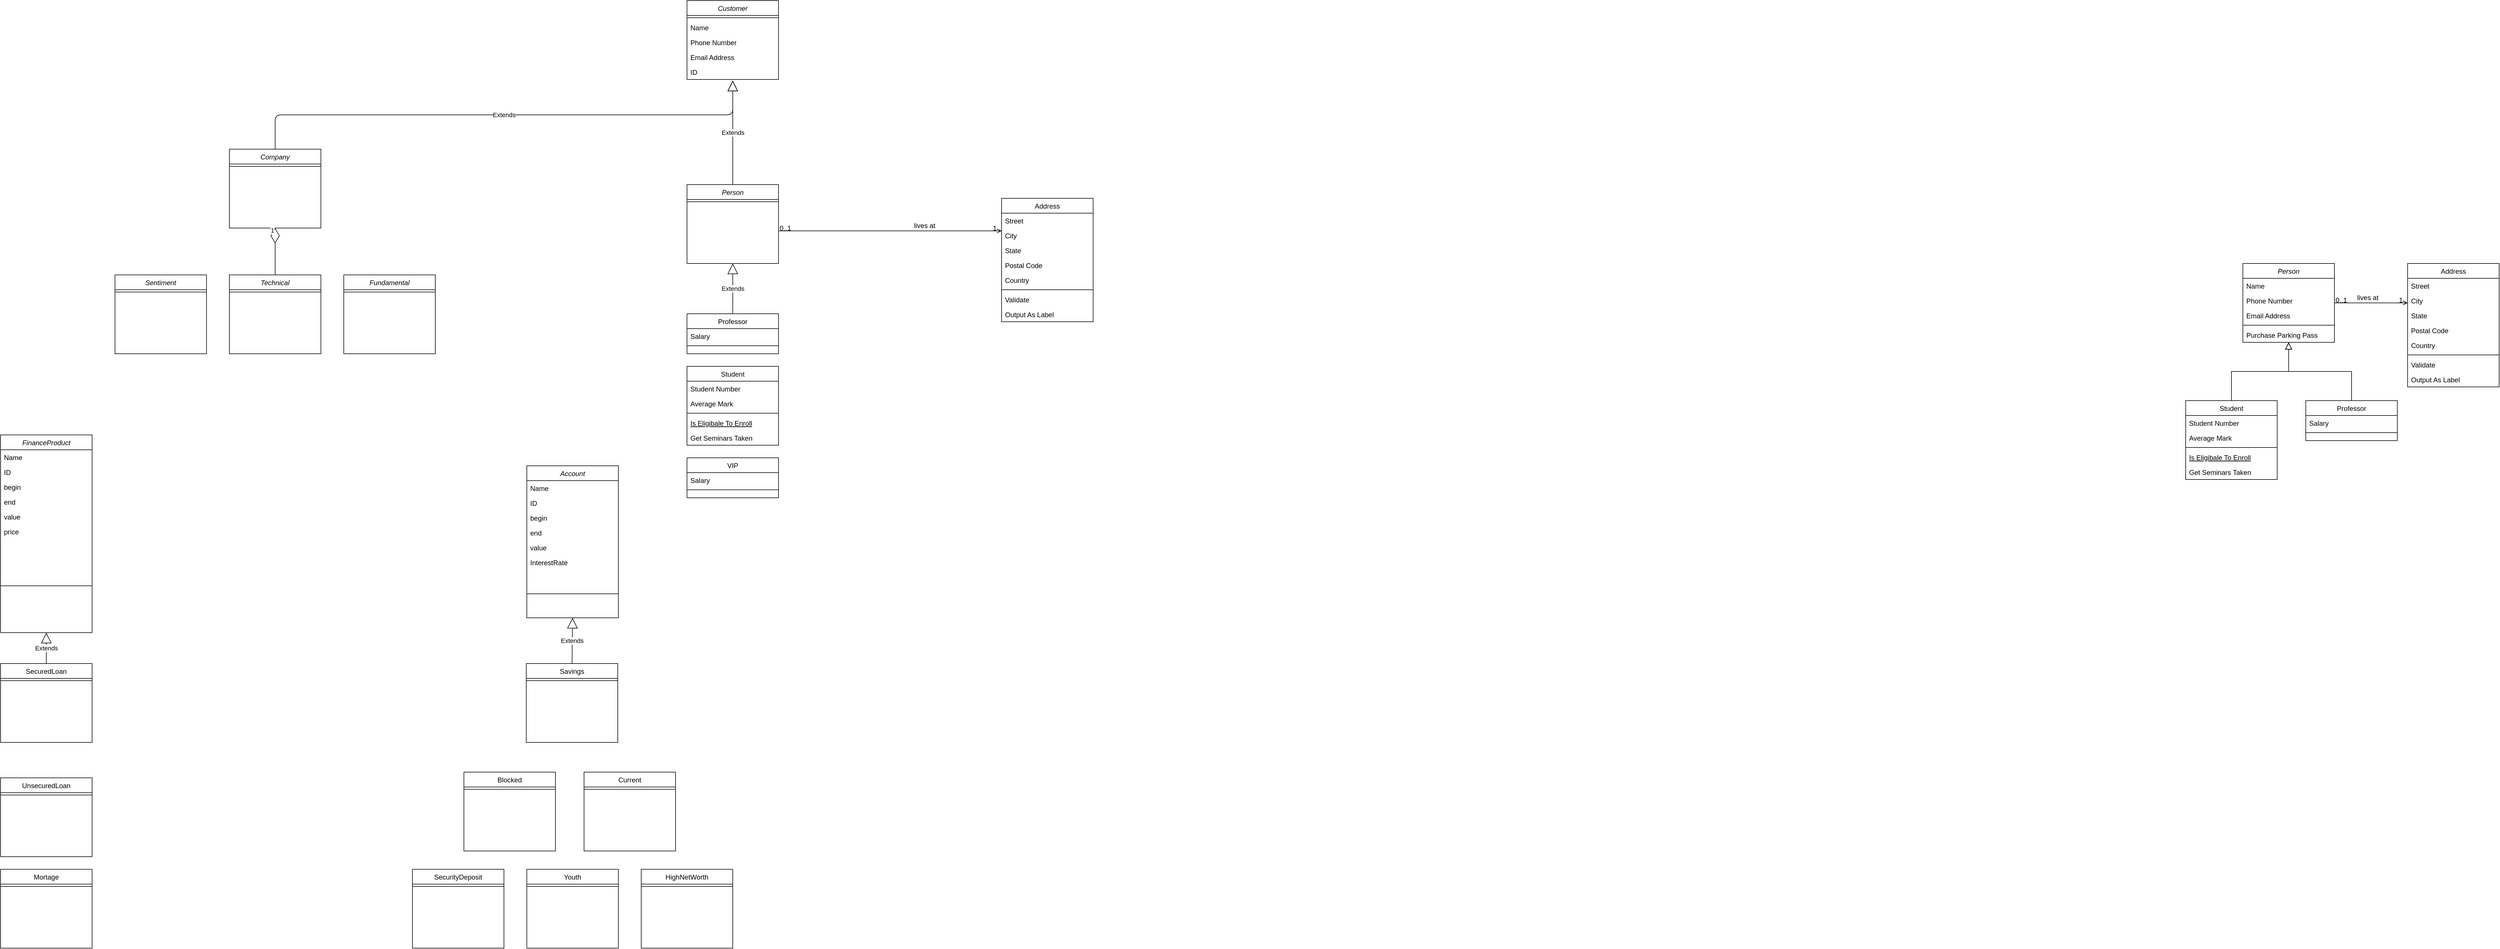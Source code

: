 <mxfile version="13.7.3" type="device"><diagram id="C5RBs43oDa-KdzZeNtuy" name="Page-1"><mxGraphModel dx="4851" dy="2539" grid="1" gridSize="10" guides="1" tooltips="1" connect="1" arrows="1" fold="1" page="1" pageScale="1" pageWidth="827" pageHeight="1169" math="0" shadow="0"><root><mxCell id="WIyWlLk6GJQsqaUBKTNV-0"/><mxCell id="WIyWlLk6GJQsqaUBKTNV-1" parent="WIyWlLk6GJQsqaUBKTNV-0"/><mxCell id="zkfFHV4jXpPFQw0GAbJ--26" value="" style="endArrow=open;shadow=0;strokeWidth=1;rounded=0;endFill=1;edgeStyle=elbowEdgeStyle;elbow=vertical;" parent="WIyWlLk6GJQsqaUBKTNV-1" source="zkfFHV4jXpPFQw0GAbJ--0" target="zkfFHV4jXpPFQw0GAbJ--17" edge="1"><mxGeometry x="0.5" y="41" relative="1" as="geometry"><mxPoint x="-850" y="-534" as="sourcePoint"/><mxPoint x="-690" y="-534" as="targetPoint"/><mxPoint x="-40" y="32" as="offset"/></mxGeometry></mxCell><mxCell id="zkfFHV4jXpPFQw0GAbJ--27" value="0..1" style="resizable=0;align=left;verticalAlign=bottom;labelBackgroundColor=none;fontSize=12;" parent="zkfFHV4jXpPFQw0GAbJ--26" connectable="0" vertex="1"><mxGeometry x="-1" relative="1" as="geometry"><mxPoint y="4" as="offset"/></mxGeometry></mxCell><mxCell id="zkfFHV4jXpPFQw0GAbJ--28" value="1" style="resizable=0;align=right;verticalAlign=bottom;labelBackgroundColor=none;fontSize=12;" parent="zkfFHV4jXpPFQw0GAbJ--26" connectable="0" vertex="1"><mxGeometry x="1" relative="1" as="geometry"><mxPoint x="-7" y="4" as="offset"/></mxGeometry></mxCell><mxCell id="zkfFHV4jXpPFQw0GAbJ--29" value="lives at" style="text;html=1;resizable=0;points=[];;align=center;verticalAlign=middle;labelBackgroundColor=none;rounded=0;shadow=0;strokeWidth=1;fontSize=12;" parent="zkfFHV4jXpPFQw0GAbJ--26" vertex="1" connectable="0"><mxGeometry x="0.5" y="49" relative="1" as="geometry"><mxPoint x="-38" y="40" as="offset"/></mxGeometry></mxCell><mxCell id="Eu2z0whPhwUOj7yndGbx-12" value="" style="endArrow=block;endSize=10;endFill=0;shadow=0;strokeWidth=1;rounded=0;edgeStyle=elbowEdgeStyle;elbow=vertical;" parent="WIyWlLk6GJQsqaUBKTNV-1" source="Eu2z0whPhwUOj7yndGbx-6" target="Eu2z0whPhwUOj7yndGbx-0" edge="1"><mxGeometry width="160" relative="1" as="geometry"><mxPoint x="1660" y="-417" as="sourcePoint"/><mxPoint x="1660" y="-417" as="targetPoint"/></mxGeometry></mxCell><mxCell id="Eu2z0whPhwUOj7yndGbx-16" value="" style="endArrow=block;endSize=10;endFill=0;shadow=0;strokeWidth=1;rounded=0;edgeStyle=elbowEdgeStyle;elbow=vertical;" parent="WIyWlLk6GJQsqaUBKTNV-1" source="Eu2z0whPhwUOj7yndGbx-13" target="Eu2z0whPhwUOj7yndGbx-0" edge="1"><mxGeometry width="160" relative="1" as="geometry"><mxPoint x="1670" y="-247" as="sourcePoint"/><mxPoint x="1770" y="-349" as="targetPoint"/></mxGeometry></mxCell><mxCell id="Eu2z0whPhwUOj7yndGbx-26" value="" style="endArrow=open;shadow=0;strokeWidth=1;rounded=0;endFill=1;edgeStyle=elbowEdgeStyle;elbow=vertical;" parent="WIyWlLk6GJQsqaUBKTNV-1" source="Eu2z0whPhwUOj7yndGbx-0" target="Eu2z0whPhwUOj7yndGbx-17" edge="1"><mxGeometry x="0.5" y="41" relative="1" as="geometry"><mxPoint x="1840" y="-428" as="sourcePoint"/><mxPoint x="2000" y="-428" as="targetPoint"/><mxPoint x="-40" y="32" as="offset"/></mxGeometry></mxCell><mxCell id="Eu2z0whPhwUOj7yndGbx-27" value="0..1" style="resizable=0;align=left;verticalAlign=bottom;labelBackgroundColor=none;fontSize=12;" parent="Eu2z0whPhwUOj7yndGbx-26" connectable="0" vertex="1"><mxGeometry x="-1" relative="1" as="geometry"><mxPoint y="4" as="offset"/></mxGeometry></mxCell><mxCell id="Eu2z0whPhwUOj7yndGbx-28" value="1" style="resizable=0;align=right;verticalAlign=bottom;labelBackgroundColor=none;fontSize=12;" parent="Eu2z0whPhwUOj7yndGbx-26" connectable="0" vertex="1"><mxGeometry x="1" relative="1" as="geometry"><mxPoint x="-7" y="4" as="offset"/></mxGeometry></mxCell><mxCell id="Eu2z0whPhwUOj7yndGbx-29" value="lives at" style="text;html=1;resizable=0;points=[];;align=center;verticalAlign=middle;labelBackgroundColor=none;rounded=0;shadow=0;strokeWidth=1;fontSize=12;" parent="Eu2z0whPhwUOj7yndGbx-26" vertex="1" connectable="0"><mxGeometry x="0.5" y="49" relative="1" as="geometry"><mxPoint x="-38" y="40" as="offset"/></mxGeometry></mxCell><mxCell id="Eu2z0whPhwUOj7yndGbx-0" value="Person" style="swimlane;fontStyle=2;align=center;verticalAlign=top;childLayout=stackLayout;horizontal=1;startSize=26;horizontalStack=0;resizeParent=1;resizeLast=0;collapsible=1;marginBottom=0;rounded=0;shadow=0;strokeWidth=1;" parent="WIyWlLk6GJQsqaUBKTNV-1" vertex="1"><mxGeometry x="1680" y="-500" width="160" height="138" as="geometry"><mxRectangle x="230" y="140" width="160" height="26" as="alternateBounds"/></mxGeometry></mxCell><mxCell id="Eu2z0whPhwUOj7yndGbx-1" value="Name" style="text;align=left;verticalAlign=top;spacingLeft=4;spacingRight=4;overflow=hidden;rotatable=0;points=[[0,0.5],[1,0.5]];portConstraint=eastwest;" parent="Eu2z0whPhwUOj7yndGbx-0" vertex="1"><mxGeometry y="26" width="160" height="26" as="geometry"/></mxCell><mxCell id="Eu2z0whPhwUOj7yndGbx-2" value="Phone Number" style="text;align=left;verticalAlign=top;spacingLeft=4;spacingRight=4;overflow=hidden;rotatable=0;points=[[0,0.5],[1,0.5]];portConstraint=eastwest;rounded=0;shadow=0;html=0;" parent="Eu2z0whPhwUOj7yndGbx-0" vertex="1"><mxGeometry y="52" width="160" height="26" as="geometry"/></mxCell><mxCell id="Eu2z0whPhwUOj7yndGbx-3" value="Email Address" style="text;align=left;verticalAlign=top;spacingLeft=4;spacingRight=4;overflow=hidden;rotatable=0;points=[[0,0.5],[1,0.5]];portConstraint=eastwest;rounded=0;shadow=0;html=0;" parent="Eu2z0whPhwUOj7yndGbx-0" vertex="1"><mxGeometry y="78" width="160" height="26" as="geometry"/></mxCell><mxCell id="Eu2z0whPhwUOj7yndGbx-4" value="" style="line;html=1;strokeWidth=1;align=left;verticalAlign=middle;spacingTop=-1;spacingLeft=3;spacingRight=3;rotatable=0;labelPosition=right;points=[];portConstraint=eastwest;" parent="Eu2z0whPhwUOj7yndGbx-0" vertex="1"><mxGeometry y="104" width="160" height="8" as="geometry"/></mxCell><mxCell id="Eu2z0whPhwUOj7yndGbx-5" value="Purchase Parking Pass" style="text;align=left;verticalAlign=top;spacingLeft=4;spacingRight=4;overflow=hidden;rotatable=0;points=[[0,0.5],[1,0.5]];portConstraint=eastwest;" parent="Eu2z0whPhwUOj7yndGbx-0" vertex="1"><mxGeometry y="112" width="160" height="26" as="geometry"/></mxCell><mxCell id="Eu2z0whPhwUOj7yndGbx-6" value="Student" style="swimlane;fontStyle=0;align=center;verticalAlign=top;childLayout=stackLayout;horizontal=1;startSize=26;horizontalStack=0;resizeParent=1;resizeLast=0;collapsible=1;marginBottom=0;rounded=0;shadow=0;strokeWidth=1;" parent="WIyWlLk6GJQsqaUBKTNV-1" vertex="1"><mxGeometry x="1580" y="-260" width="160" height="138" as="geometry"><mxRectangle x="130" y="380" width="160" height="26" as="alternateBounds"/></mxGeometry></mxCell><mxCell id="Eu2z0whPhwUOj7yndGbx-7" value="Student Number" style="text;align=left;verticalAlign=top;spacingLeft=4;spacingRight=4;overflow=hidden;rotatable=0;points=[[0,0.5],[1,0.5]];portConstraint=eastwest;" parent="Eu2z0whPhwUOj7yndGbx-6" vertex="1"><mxGeometry y="26" width="160" height="26" as="geometry"/></mxCell><mxCell id="Eu2z0whPhwUOj7yndGbx-8" value="Average Mark" style="text;align=left;verticalAlign=top;spacingLeft=4;spacingRight=4;overflow=hidden;rotatable=0;points=[[0,0.5],[1,0.5]];portConstraint=eastwest;rounded=0;shadow=0;html=0;" parent="Eu2z0whPhwUOj7yndGbx-6" vertex="1"><mxGeometry y="52" width="160" height="26" as="geometry"/></mxCell><mxCell id="Eu2z0whPhwUOj7yndGbx-9" value="" style="line;html=1;strokeWidth=1;align=left;verticalAlign=middle;spacingTop=-1;spacingLeft=3;spacingRight=3;rotatable=0;labelPosition=right;points=[];portConstraint=eastwest;" parent="Eu2z0whPhwUOj7yndGbx-6" vertex="1"><mxGeometry y="78" width="160" height="8" as="geometry"/></mxCell><mxCell id="Eu2z0whPhwUOj7yndGbx-10" value="Is Eligibale To Enroll" style="text;align=left;verticalAlign=top;spacingLeft=4;spacingRight=4;overflow=hidden;rotatable=0;points=[[0,0.5],[1,0.5]];portConstraint=eastwest;fontStyle=4" parent="Eu2z0whPhwUOj7yndGbx-6" vertex="1"><mxGeometry y="86" width="160" height="26" as="geometry"/></mxCell><mxCell id="Eu2z0whPhwUOj7yndGbx-11" value="Get Seminars Taken" style="text;align=left;verticalAlign=top;spacingLeft=4;spacingRight=4;overflow=hidden;rotatable=0;points=[[0,0.5],[1,0.5]];portConstraint=eastwest;" parent="Eu2z0whPhwUOj7yndGbx-6" vertex="1"><mxGeometry y="112" width="160" height="26" as="geometry"/></mxCell><mxCell id="Eu2z0whPhwUOj7yndGbx-13" value="Professor" style="swimlane;fontStyle=0;align=center;verticalAlign=top;childLayout=stackLayout;horizontal=1;startSize=26;horizontalStack=0;resizeParent=1;resizeLast=0;collapsible=1;marginBottom=0;rounded=0;shadow=0;strokeWidth=1;" parent="WIyWlLk6GJQsqaUBKTNV-1" vertex="1"><mxGeometry x="1790" y="-260" width="160" height="70" as="geometry"><mxRectangle x="340" y="380" width="170" height="26" as="alternateBounds"/></mxGeometry></mxCell><mxCell id="Eu2z0whPhwUOj7yndGbx-14" value="Salary" style="text;align=left;verticalAlign=top;spacingLeft=4;spacingRight=4;overflow=hidden;rotatable=0;points=[[0,0.5],[1,0.5]];portConstraint=eastwest;" parent="Eu2z0whPhwUOj7yndGbx-13" vertex="1"><mxGeometry y="26" width="160" height="26" as="geometry"/></mxCell><mxCell id="Eu2z0whPhwUOj7yndGbx-15" value="" style="line;html=1;strokeWidth=1;align=left;verticalAlign=middle;spacingTop=-1;spacingLeft=3;spacingRight=3;rotatable=0;labelPosition=right;points=[];portConstraint=eastwest;" parent="Eu2z0whPhwUOj7yndGbx-13" vertex="1"><mxGeometry y="52" width="160" height="8" as="geometry"/></mxCell><mxCell id="Eu2z0whPhwUOj7yndGbx-17" value="Address" style="swimlane;fontStyle=0;align=center;verticalAlign=top;childLayout=stackLayout;horizontal=1;startSize=26;horizontalStack=0;resizeParent=1;resizeLast=0;collapsible=1;marginBottom=0;rounded=0;shadow=0;strokeWidth=1;" parent="WIyWlLk6GJQsqaUBKTNV-1" vertex="1"><mxGeometry x="1968" y="-500" width="160" height="216" as="geometry"><mxRectangle x="550" y="140" width="160" height="26" as="alternateBounds"/></mxGeometry></mxCell><mxCell id="Eu2z0whPhwUOj7yndGbx-18" value="Street" style="text;align=left;verticalAlign=top;spacingLeft=4;spacingRight=4;overflow=hidden;rotatable=0;points=[[0,0.5],[1,0.5]];portConstraint=eastwest;" parent="Eu2z0whPhwUOj7yndGbx-17" vertex="1"><mxGeometry y="26" width="160" height="26" as="geometry"/></mxCell><mxCell id="Eu2z0whPhwUOj7yndGbx-19" value="City" style="text;align=left;verticalAlign=top;spacingLeft=4;spacingRight=4;overflow=hidden;rotatable=0;points=[[0,0.5],[1,0.5]];portConstraint=eastwest;rounded=0;shadow=0;html=0;" parent="Eu2z0whPhwUOj7yndGbx-17" vertex="1"><mxGeometry y="52" width="160" height="26" as="geometry"/></mxCell><mxCell id="Eu2z0whPhwUOj7yndGbx-20" value="State" style="text;align=left;verticalAlign=top;spacingLeft=4;spacingRight=4;overflow=hidden;rotatable=0;points=[[0,0.5],[1,0.5]];portConstraint=eastwest;rounded=0;shadow=0;html=0;" parent="Eu2z0whPhwUOj7yndGbx-17" vertex="1"><mxGeometry y="78" width="160" height="26" as="geometry"/></mxCell><mxCell id="Eu2z0whPhwUOj7yndGbx-21" value="Postal Code" style="text;align=left;verticalAlign=top;spacingLeft=4;spacingRight=4;overflow=hidden;rotatable=0;points=[[0,0.5],[1,0.5]];portConstraint=eastwest;rounded=0;shadow=0;html=0;" parent="Eu2z0whPhwUOj7yndGbx-17" vertex="1"><mxGeometry y="104" width="160" height="26" as="geometry"/></mxCell><mxCell id="Eu2z0whPhwUOj7yndGbx-22" value="Country" style="text;align=left;verticalAlign=top;spacingLeft=4;spacingRight=4;overflow=hidden;rotatable=0;points=[[0,0.5],[1,0.5]];portConstraint=eastwest;rounded=0;shadow=0;html=0;" parent="Eu2z0whPhwUOj7yndGbx-17" vertex="1"><mxGeometry y="130" width="160" height="26" as="geometry"/></mxCell><mxCell id="Eu2z0whPhwUOj7yndGbx-23" value="" style="line;html=1;strokeWidth=1;align=left;verticalAlign=middle;spacingTop=-1;spacingLeft=3;spacingRight=3;rotatable=0;labelPosition=right;points=[];portConstraint=eastwest;" parent="Eu2z0whPhwUOj7yndGbx-17" vertex="1"><mxGeometry y="156" width="160" height="8" as="geometry"/></mxCell><mxCell id="Eu2z0whPhwUOj7yndGbx-24" value="Validate" style="text;align=left;verticalAlign=top;spacingLeft=4;spacingRight=4;overflow=hidden;rotatable=0;points=[[0,0.5],[1,0.5]];portConstraint=eastwest;" parent="Eu2z0whPhwUOj7yndGbx-17" vertex="1"><mxGeometry y="164" width="160" height="26" as="geometry"/></mxCell><mxCell id="Eu2z0whPhwUOj7yndGbx-25" value="Output As Label" style="text;align=left;verticalAlign=top;spacingLeft=4;spacingRight=4;overflow=hidden;rotatable=0;points=[[0,0.5],[1,0.5]];portConstraint=eastwest;" parent="Eu2z0whPhwUOj7yndGbx-17" vertex="1"><mxGeometry y="190" width="160" height="26" as="geometry"/></mxCell><mxCell id="Eu2z0whPhwUOj7yndGbx-115" style="edgeStyle=orthogonalEdgeStyle;rounded=0;orthogonalLoop=1;jettySize=auto;html=1;exitX=0.75;exitY=0;exitDx=0;exitDy=0;entryX=0.751;entryY=0.072;entryDx=0;entryDy=0;entryPerimeter=0;" parent="WIyWlLk6GJQsqaUBKTNV-1" source="zkfFHV4jXpPFQw0GAbJ--6" target="zkfFHV4jXpPFQw0GAbJ--6" edge="1"><mxGeometry relative="1" as="geometry"/></mxCell><mxCell id="Eu2z0whPhwUOj7yndGbx-61" value="SecuredLoan" style="swimlane;fontStyle=0;align=center;verticalAlign=top;childLayout=stackLayout;horizontal=1;startSize=26;horizontalStack=0;resizeParent=1;resizeLast=0;collapsible=1;marginBottom=0;rounded=0;shadow=0;strokeWidth=1;" parent="WIyWlLk6GJQsqaUBKTNV-1" vertex="1"><mxGeometry x="-2240" y="200" width="160" height="138" as="geometry"><mxRectangle x="130" y="380" width="160" height="26" as="alternateBounds"/></mxGeometry></mxCell><mxCell id="Eu2z0whPhwUOj7yndGbx-62" value="" style="line;html=1;strokeWidth=1;align=left;verticalAlign=middle;spacingTop=-1;spacingLeft=3;spacingRight=3;rotatable=0;labelPosition=right;points=[];portConstraint=eastwest;" parent="Eu2z0whPhwUOj7yndGbx-61" vertex="1"><mxGeometry y="26" width="160" height="8" as="geometry"/></mxCell><mxCell id="Eu2z0whPhwUOj7yndGbx-73" value="FinanceProduct" style="swimlane;fontStyle=2;align=center;verticalAlign=top;childLayout=stackLayout;horizontal=1;startSize=26;horizontalStack=0;resizeParent=1;resizeLast=0;collapsible=1;marginBottom=0;rounded=0;shadow=0;strokeWidth=1;" parent="WIyWlLk6GJQsqaUBKTNV-1" vertex="1"><mxGeometry x="-2240" y="-200" width="160" height="346" as="geometry"><mxRectangle x="230" y="140" width="160" height="26" as="alternateBounds"/></mxGeometry></mxCell><mxCell id="Eu2z0whPhwUOj7yndGbx-74" value="Name" style="text;align=left;verticalAlign=top;spacingLeft=4;spacingRight=4;overflow=hidden;rotatable=0;points=[[0,0.5],[1,0.5]];portConstraint=eastwest;" parent="Eu2z0whPhwUOj7yndGbx-73" vertex="1"><mxGeometry y="26" width="160" height="26" as="geometry"/></mxCell><mxCell id="Eu2z0whPhwUOj7yndGbx-75" value="ID" style="text;align=left;verticalAlign=top;spacingLeft=4;spacingRight=4;overflow=hidden;rotatable=0;points=[[0,0.5],[1,0.5]];portConstraint=eastwest;rounded=0;shadow=0;html=0;" parent="Eu2z0whPhwUOj7yndGbx-73" vertex="1"><mxGeometry y="52" width="160" height="26" as="geometry"/></mxCell><mxCell id="Eu2z0whPhwUOj7yndGbx-76" value="begin" style="text;align=left;verticalAlign=top;spacingLeft=4;spacingRight=4;overflow=hidden;rotatable=0;points=[[0,0.5],[1,0.5]];portConstraint=eastwest;rounded=0;shadow=0;html=0;" parent="Eu2z0whPhwUOj7yndGbx-73" vertex="1"><mxGeometry y="78" width="160" height="26" as="geometry"/></mxCell><mxCell id="Eu2z0whPhwUOj7yndGbx-89" value="end" style="text;align=left;verticalAlign=top;spacingLeft=4;spacingRight=4;overflow=hidden;rotatable=0;points=[[0,0.5],[1,0.5]];portConstraint=eastwest;rounded=0;shadow=0;html=0;" parent="Eu2z0whPhwUOj7yndGbx-73" vertex="1"><mxGeometry y="104" width="160" height="26" as="geometry"/></mxCell><mxCell id="Eu2z0whPhwUOj7yndGbx-90" value="value" style="text;align=left;verticalAlign=top;spacingLeft=4;spacingRight=4;overflow=hidden;rotatable=0;points=[[0,0.5],[1,0.5]];portConstraint=eastwest;rounded=0;shadow=0;html=0;" parent="Eu2z0whPhwUOj7yndGbx-73" vertex="1"><mxGeometry y="130" width="160" height="26" as="geometry"/></mxCell><mxCell id="_L_iuYn7Bf9ln6hNfBnx-18" value="price" style="text;align=left;verticalAlign=top;spacingLeft=4;spacingRight=4;overflow=hidden;rotatable=0;points=[[0,0.5],[1,0.5]];portConstraint=eastwest;rounded=0;shadow=0;html=0;" vertex="1" parent="Eu2z0whPhwUOj7yndGbx-73"><mxGeometry y="156" width="160" height="26" as="geometry"/></mxCell><mxCell id="Eu2z0whPhwUOj7yndGbx-77" value="" style="line;html=1;strokeWidth=1;align=left;verticalAlign=middle;spacingTop=-1;spacingLeft=3;spacingRight=3;rotatable=0;labelPosition=right;points=[];portConstraint=eastwest;" parent="Eu2z0whPhwUOj7yndGbx-73" vertex="1"><mxGeometry y="182" width="160" height="164" as="geometry"/></mxCell><mxCell id="zkfFHV4jXpPFQw0GAbJ--17" value="Address" style="swimlane;fontStyle=0;align=center;verticalAlign=top;childLayout=stackLayout;horizontal=1;startSize=26;horizontalStack=0;resizeParent=1;resizeLast=0;collapsible=1;marginBottom=0;rounded=0;shadow=0;strokeWidth=1;" parent="WIyWlLk6GJQsqaUBKTNV-1" vertex="1"><mxGeometry x="-490" y="-614" width="160" height="216" as="geometry"><mxRectangle x="550" y="140" width="160" height="26" as="alternateBounds"/></mxGeometry></mxCell><mxCell id="zkfFHV4jXpPFQw0GAbJ--18" value="Street" style="text;align=left;verticalAlign=top;spacingLeft=4;spacingRight=4;overflow=hidden;rotatable=0;points=[[0,0.5],[1,0.5]];portConstraint=eastwest;" parent="zkfFHV4jXpPFQw0GAbJ--17" vertex="1"><mxGeometry y="26" width="160" height="26" as="geometry"/></mxCell><mxCell id="zkfFHV4jXpPFQw0GAbJ--19" value="City" style="text;align=left;verticalAlign=top;spacingLeft=4;spacingRight=4;overflow=hidden;rotatable=0;points=[[0,0.5],[1,0.5]];portConstraint=eastwest;rounded=0;shadow=0;html=0;" parent="zkfFHV4jXpPFQw0GAbJ--17" vertex="1"><mxGeometry y="52" width="160" height="26" as="geometry"/></mxCell><mxCell id="zkfFHV4jXpPFQw0GAbJ--20" value="State" style="text;align=left;verticalAlign=top;spacingLeft=4;spacingRight=4;overflow=hidden;rotatable=0;points=[[0,0.5],[1,0.5]];portConstraint=eastwest;rounded=0;shadow=0;html=0;" parent="zkfFHV4jXpPFQw0GAbJ--17" vertex="1"><mxGeometry y="78" width="160" height="26" as="geometry"/></mxCell><mxCell id="zkfFHV4jXpPFQw0GAbJ--21" value="Postal Code" style="text;align=left;verticalAlign=top;spacingLeft=4;spacingRight=4;overflow=hidden;rotatable=0;points=[[0,0.5],[1,0.5]];portConstraint=eastwest;rounded=0;shadow=0;html=0;" parent="zkfFHV4jXpPFQw0GAbJ--17" vertex="1"><mxGeometry y="104" width="160" height="26" as="geometry"/></mxCell><mxCell id="zkfFHV4jXpPFQw0GAbJ--22" value="Country" style="text;align=left;verticalAlign=top;spacingLeft=4;spacingRight=4;overflow=hidden;rotatable=0;points=[[0,0.5],[1,0.5]];portConstraint=eastwest;rounded=0;shadow=0;html=0;" parent="zkfFHV4jXpPFQw0GAbJ--17" vertex="1"><mxGeometry y="130" width="160" height="26" as="geometry"/></mxCell><mxCell id="zkfFHV4jXpPFQw0GAbJ--23" value="" style="line;html=1;strokeWidth=1;align=left;verticalAlign=middle;spacingTop=-1;spacingLeft=3;spacingRight=3;rotatable=0;labelPosition=right;points=[];portConstraint=eastwest;" parent="zkfFHV4jXpPFQw0GAbJ--17" vertex="1"><mxGeometry y="156" width="160" height="8" as="geometry"/></mxCell><mxCell id="zkfFHV4jXpPFQw0GAbJ--24" value="Validate" style="text;align=left;verticalAlign=top;spacingLeft=4;spacingRight=4;overflow=hidden;rotatable=0;points=[[0,0.5],[1,0.5]];portConstraint=eastwest;" parent="zkfFHV4jXpPFQw0GAbJ--17" vertex="1"><mxGeometry y="164" width="160" height="26" as="geometry"/></mxCell><mxCell id="zkfFHV4jXpPFQw0GAbJ--25" value="Output As Label" style="text;align=left;verticalAlign=top;spacingLeft=4;spacingRight=4;overflow=hidden;rotatable=0;points=[[0,0.5],[1,0.5]];portConstraint=eastwest;" parent="zkfFHV4jXpPFQw0GAbJ--17" vertex="1"><mxGeometry y="190" width="160" height="26" as="geometry"/></mxCell><mxCell id="zkfFHV4jXpPFQw0GAbJ--0" value="Person" style="swimlane;fontStyle=2;align=center;verticalAlign=top;childLayout=stackLayout;horizontal=1;startSize=26;horizontalStack=0;resizeParent=1;resizeLast=0;collapsible=1;marginBottom=0;rounded=0;shadow=0;strokeWidth=1;" parent="WIyWlLk6GJQsqaUBKTNV-1" vertex="1"><mxGeometry x="-1040" y="-638" width="160" height="138" as="geometry"><mxRectangle x="230" y="140" width="160" height="26" as="alternateBounds"/></mxGeometry></mxCell><mxCell id="zkfFHV4jXpPFQw0GAbJ--4" value="" style="line;html=1;strokeWidth=1;align=left;verticalAlign=middle;spacingTop=-1;spacingLeft=3;spacingRight=3;rotatable=0;labelPosition=right;points=[];portConstraint=eastwest;" parent="zkfFHV4jXpPFQw0GAbJ--0" vertex="1"><mxGeometry y="26" width="160" height="8" as="geometry"/></mxCell><mxCell id="_L_iuYn7Bf9ln6hNfBnx-2" value="Technical" style="swimlane;fontStyle=2;align=center;verticalAlign=top;childLayout=stackLayout;horizontal=1;startSize=26;horizontalStack=0;resizeParent=1;resizeLast=0;collapsible=1;marginBottom=0;rounded=0;shadow=0;strokeWidth=1;" vertex="1" parent="WIyWlLk6GJQsqaUBKTNV-1"><mxGeometry x="-1840" y="-480" width="160" height="138" as="geometry"><mxRectangle x="230" y="140" width="160" height="26" as="alternateBounds"/></mxGeometry></mxCell><mxCell id="_L_iuYn7Bf9ln6hNfBnx-3" value="" style="line;html=1;strokeWidth=1;align=left;verticalAlign=middle;spacingTop=-1;spacingLeft=3;spacingRight=3;rotatable=0;labelPosition=right;points=[];portConstraint=eastwest;" vertex="1" parent="_L_iuYn7Bf9ln6hNfBnx-2"><mxGeometry y="26" width="160" height="8" as="geometry"/></mxCell><mxCell id="_L_iuYn7Bf9ln6hNfBnx-0" value="Fundamental" style="swimlane;fontStyle=2;align=center;verticalAlign=top;childLayout=stackLayout;horizontal=1;startSize=26;horizontalStack=0;resizeParent=1;resizeLast=0;collapsible=1;marginBottom=0;rounded=0;shadow=0;strokeWidth=1;" vertex="1" parent="WIyWlLk6GJQsqaUBKTNV-1"><mxGeometry x="-1640" y="-480" width="160" height="138" as="geometry"><mxRectangle x="230" y="140" width="160" height="26" as="alternateBounds"/></mxGeometry></mxCell><mxCell id="_L_iuYn7Bf9ln6hNfBnx-1" value="" style="line;html=1;strokeWidth=1;align=left;verticalAlign=middle;spacingTop=-1;spacingLeft=3;spacingRight=3;rotatable=0;labelPosition=right;points=[];portConstraint=eastwest;" vertex="1" parent="_L_iuYn7Bf9ln6hNfBnx-0"><mxGeometry y="26" width="160" height="8" as="geometry"/></mxCell><mxCell id="_L_iuYn7Bf9ln6hNfBnx-4" value="Sentiment" style="swimlane;fontStyle=2;align=center;verticalAlign=top;childLayout=stackLayout;horizontal=1;startSize=26;horizontalStack=0;resizeParent=1;resizeLast=0;collapsible=1;marginBottom=0;rounded=0;shadow=0;strokeWidth=1;" vertex="1" parent="WIyWlLk6GJQsqaUBKTNV-1"><mxGeometry x="-2040" y="-480" width="160" height="138" as="geometry"><mxRectangle x="230" y="140" width="160" height="26" as="alternateBounds"/></mxGeometry></mxCell><mxCell id="_L_iuYn7Bf9ln6hNfBnx-5" value="" style="line;html=1;strokeWidth=1;align=left;verticalAlign=middle;spacingTop=-1;spacingLeft=3;spacingRight=3;rotatable=0;labelPosition=right;points=[];portConstraint=eastwest;" vertex="1" parent="_L_iuYn7Bf9ln6hNfBnx-4"><mxGeometry y="26" width="160" height="8" as="geometry"/></mxCell><mxCell id="Eu2z0whPhwUOj7yndGbx-107" value="Company" style="swimlane;fontStyle=2;align=center;verticalAlign=top;childLayout=stackLayout;horizontal=1;startSize=26;horizontalStack=0;resizeParent=1;resizeLast=0;collapsible=1;marginBottom=0;rounded=0;shadow=0;strokeWidth=1;" parent="WIyWlLk6GJQsqaUBKTNV-1" vertex="1"><mxGeometry x="-1840" y="-700" width="160" height="138" as="geometry"><mxRectangle x="230" y="140" width="160" height="26" as="alternateBounds"/></mxGeometry></mxCell><mxCell id="Eu2z0whPhwUOj7yndGbx-111" value="" style="line;html=1;strokeWidth=1;align=left;verticalAlign=middle;spacingTop=-1;spacingLeft=3;spacingRight=3;rotatable=0;labelPosition=right;points=[];portConstraint=eastwest;" parent="Eu2z0whPhwUOj7yndGbx-107" vertex="1"><mxGeometry y="26" width="160" height="8" as="geometry"/></mxCell><mxCell id="Eu2z0whPhwUOj7yndGbx-36" value="Customer" style="swimlane;fontStyle=2;align=center;verticalAlign=top;childLayout=stackLayout;horizontal=1;startSize=26;horizontalStack=0;resizeParent=1;resizeLast=0;collapsible=1;marginBottom=0;rounded=0;shadow=0;strokeWidth=1;" parent="WIyWlLk6GJQsqaUBKTNV-1" vertex="1"><mxGeometry x="-1040" y="-960" width="160" height="138" as="geometry"><mxRectangle x="230" y="140" width="160" height="26" as="alternateBounds"/></mxGeometry></mxCell><mxCell id="Eu2z0whPhwUOj7yndGbx-40" value="" style="line;html=1;strokeWidth=1;align=left;verticalAlign=middle;spacingTop=-1;spacingLeft=3;spacingRight=3;rotatable=0;labelPosition=right;points=[];portConstraint=eastwest;" parent="Eu2z0whPhwUOj7yndGbx-36" vertex="1"><mxGeometry y="26" width="160" height="8" as="geometry"/></mxCell><mxCell id="Eu2z0whPhwUOj7yndGbx-121" value="Name" style="text;align=left;verticalAlign=top;spacingLeft=4;spacingRight=4;overflow=hidden;rotatable=0;points=[[0,0.5],[1,0.5]];portConstraint=eastwest;" parent="Eu2z0whPhwUOj7yndGbx-36" vertex="1"><mxGeometry y="34" width="160" height="26" as="geometry"/></mxCell><mxCell id="Eu2z0whPhwUOj7yndGbx-122" value="Phone Number" style="text;align=left;verticalAlign=top;spacingLeft=4;spacingRight=4;overflow=hidden;rotatable=0;points=[[0,0.5],[1,0.5]];portConstraint=eastwest;rounded=0;shadow=0;html=0;" parent="Eu2z0whPhwUOj7yndGbx-36" vertex="1"><mxGeometry y="60" width="160" height="26" as="geometry"/></mxCell><mxCell id="Eu2z0whPhwUOj7yndGbx-123" value="Email Address" style="text;align=left;verticalAlign=top;spacingLeft=4;spacingRight=4;overflow=hidden;rotatable=0;points=[[0,0.5],[1,0.5]];portConstraint=eastwest;rounded=0;shadow=0;html=0;" parent="Eu2z0whPhwUOj7yndGbx-36" vertex="1"><mxGeometry y="86" width="160" height="26" as="geometry"/></mxCell><mxCell id="Eu2z0whPhwUOj7yndGbx-124" value="ID" style="text;align=left;verticalAlign=top;spacingLeft=4;spacingRight=4;overflow=hidden;rotatable=0;points=[[0,0.5],[1,0.5]];portConstraint=eastwest;rounded=0;shadow=0;html=0;" parent="Eu2z0whPhwUOj7yndGbx-36" vertex="1"><mxGeometry y="112" width="160" height="26" as="geometry"/></mxCell><mxCell id="_L_iuYn7Bf9ln6hNfBnx-9" value="Extends" style="endArrow=block;endSize=16;endFill=0;html=1;entryX=0.5;entryY=1;entryDx=0;entryDy=0;exitX=0.5;exitY=0;exitDx=0;exitDy=0;" edge="1" parent="WIyWlLk6GJQsqaUBKTNV-1" source="Eu2z0whPhwUOj7yndGbx-30" target="Eu2z0whPhwUOj7yndGbx-91"><mxGeometry width="160" relative="1" as="geometry"><mxPoint x="-1640" y="-100" as="sourcePoint"/><mxPoint x="-1480" y="-100" as="targetPoint"/></mxGeometry></mxCell><mxCell id="_L_iuYn7Bf9ln6hNfBnx-11" value="" style="endArrow=diamondThin;endFill=0;endSize=24;html=1;entryX=0.5;entryY=1;entryDx=0;entryDy=0;exitX=0.5;exitY=0;exitDx=0;exitDy=0;" edge="1" parent="WIyWlLk6GJQsqaUBKTNV-1" source="_L_iuYn7Bf9ln6hNfBnx-2" target="Eu2z0whPhwUOj7yndGbx-107"><mxGeometry width="160" relative="1" as="geometry"><mxPoint x="-1940" y="-20" as="sourcePoint"/><mxPoint x="-1390" y="-20" as="targetPoint"/></mxGeometry></mxCell><mxCell id="_L_iuYn7Bf9ln6hNfBnx-12" value="1" style="edgeLabel;html=1;align=center;verticalAlign=middle;resizable=0;points=[];" vertex="1" connectable="0" parent="_L_iuYn7Bf9ln6hNfBnx-11"><mxGeometry x="0.918" y="6" relative="1" as="geometry"><mxPoint x="1" as="offset"/></mxGeometry></mxCell><mxCell id="Eu2z0whPhwUOj7yndGbx-46" value="Current" style="swimlane;fontStyle=0;align=center;verticalAlign=top;childLayout=stackLayout;horizontal=1;startSize=26;horizontalStack=0;resizeParent=1;resizeLast=0;collapsible=1;marginBottom=0;rounded=0;shadow=0;strokeWidth=1;" parent="WIyWlLk6GJQsqaUBKTNV-1" vertex="1"><mxGeometry x="-1220" y="390" width="160" height="138" as="geometry"><mxRectangle x="130" y="380" width="160" height="26" as="alternateBounds"/></mxGeometry></mxCell><mxCell id="Eu2z0whPhwUOj7yndGbx-47" value="" style="line;html=1;strokeWidth=1;align=left;verticalAlign=middle;spacingTop=-1;spacingLeft=3;spacingRight=3;rotatable=0;labelPosition=right;points=[];portConstraint=eastwest;" parent="Eu2z0whPhwUOj7yndGbx-46" vertex="1"><mxGeometry y="26" width="160" height="8" as="geometry"/></mxCell><mxCell id="Eu2z0whPhwUOj7yndGbx-51" value="SecurityDeposit" style="swimlane;fontStyle=0;align=center;verticalAlign=top;childLayout=stackLayout;horizontal=1;startSize=26;horizontalStack=0;resizeParent=1;resizeLast=0;collapsible=1;marginBottom=0;rounded=0;shadow=0;strokeWidth=1;" parent="WIyWlLk6GJQsqaUBKTNV-1" vertex="1"><mxGeometry x="-1520" y="560" width="160" height="138" as="geometry"><mxRectangle x="130" y="380" width="160" height="26" as="alternateBounds"/></mxGeometry></mxCell><mxCell id="Eu2z0whPhwUOj7yndGbx-52" value="" style="line;html=1;strokeWidth=1;align=left;verticalAlign=middle;spacingTop=-1;spacingLeft=3;spacingRight=3;rotatable=0;labelPosition=right;points=[];portConstraint=eastwest;" parent="Eu2z0whPhwUOj7yndGbx-51" vertex="1"><mxGeometry y="26" width="160" height="8" as="geometry"/></mxCell><mxCell id="Eu2z0whPhwUOj7yndGbx-53" value="Youth" style="swimlane;fontStyle=0;align=center;verticalAlign=top;childLayout=stackLayout;horizontal=1;startSize=26;horizontalStack=0;resizeParent=1;resizeLast=0;collapsible=1;marginBottom=0;rounded=0;shadow=0;strokeWidth=1;" parent="WIyWlLk6GJQsqaUBKTNV-1" vertex="1"><mxGeometry x="-1320" y="560" width="160" height="138" as="geometry"><mxRectangle x="130" y="380" width="160" height="26" as="alternateBounds"/></mxGeometry></mxCell><mxCell id="Eu2z0whPhwUOj7yndGbx-54" value="" style="line;html=1;strokeWidth=1;align=left;verticalAlign=middle;spacingTop=-1;spacingLeft=3;spacingRight=3;rotatable=0;labelPosition=right;points=[];portConstraint=eastwest;" parent="Eu2z0whPhwUOj7yndGbx-53" vertex="1"><mxGeometry y="26" width="160" height="8" as="geometry"/></mxCell><mxCell id="Eu2z0whPhwUOj7yndGbx-55" value="HighNetWorth" style="swimlane;fontStyle=0;align=center;verticalAlign=top;childLayout=stackLayout;horizontal=1;startSize=26;horizontalStack=0;resizeParent=1;resizeLast=0;collapsible=1;marginBottom=0;rounded=0;shadow=0;strokeWidth=1;" parent="WIyWlLk6GJQsqaUBKTNV-1" vertex="1"><mxGeometry x="-1120" y="560" width="160" height="138" as="geometry"><mxRectangle x="130" y="380" width="160" height="26" as="alternateBounds"/></mxGeometry></mxCell><mxCell id="Eu2z0whPhwUOj7yndGbx-56" value="" style="line;html=1;strokeWidth=1;align=left;verticalAlign=middle;spacingTop=-1;spacingLeft=3;spacingRight=3;rotatable=0;labelPosition=right;points=[];portConstraint=eastwest;" parent="Eu2z0whPhwUOj7yndGbx-55" vertex="1"><mxGeometry y="26" width="160" height="8" as="geometry"/></mxCell><mxCell id="Eu2z0whPhwUOj7yndGbx-48" value="Blocked" style="swimlane;fontStyle=0;align=center;verticalAlign=top;childLayout=stackLayout;horizontal=1;startSize=26;horizontalStack=0;resizeParent=1;resizeLast=0;collapsible=1;marginBottom=0;rounded=0;shadow=0;strokeWidth=1;" parent="WIyWlLk6GJQsqaUBKTNV-1" vertex="1"><mxGeometry x="-1430" y="390" width="160" height="138" as="geometry"><mxRectangle x="130" y="380" width="160" height="26" as="alternateBounds"/></mxGeometry></mxCell><mxCell id="Eu2z0whPhwUOj7yndGbx-49" value="" style="line;html=1;strokeWidth=1;align=left;verticalAlign=middle;spacingTop=-1;spacingLeft=3;spacingRight=3;rotatable=0;labelPosition=right;points=[];portConstraint=eastwest;" parent="Eu2z0whPhwUOj7yndGbx-48" vertex="1"><mxGeometry y="26" width="160" height="8" as="geometry"/></mxCell><mxCell id="Eu2z0whPhwUOj7yndGbx-30" value="Savings" style="swimlane;fontStyle=0;align=center;verticalAlign=top;childLayout=stackLayout;horizontal=1;startSize=26;horizontalStack=0;resizeParent=1;resizeLast=0;collapsible=1;marginBottom=0;rounded=0;shadow=0;strokeWidth=1;" parent="WIyWlLk6GJQsqaUBKTNV-1" vertex="1"><mxGeometry x="-1321" y="200" width="160" height="138" as="geometry"><mxRectangle x="130" y="380" width="160" height="26" as="alternateBounds"/></mxGeometry></mxCell><mxCell id="Eu2z0whPhwUOj7yndGbx-33" value="" style="line;html=1;strokeWidth=1;align=left;verticalAlign=middle;spacingTop=-1;spacingLeft=3;spacingRight=3;rotatable=0;labelPosition=right;points=[];portConstraint=eastwest;" parent="Eu2z0whPhwUOj7yndGbx-30" vertex="1"><mxGeometry y="26" width="160" height="8" as="geometry"/></mxCell><mxCell id="Eu2z0whPhwUOj7yndGbx-91" value="Account" style="swimlane;fontStyle=2;align=center;verticalAlign=top;childLayout=stackLayout;horizontal=1;startSize=26;horizontalStack=0;resizeParent=1;resizeLast=0;collapsible=1;marginBottom=0;rounded=0;shadow=0;strokeWidth=1;" parent="WIyWlLk6GJQsqaUBKTNV-1" vertex="1"><mxGeometry x="-1320" y="-146" width="160" height="266" as="geometry"><mxRectangle x="230" y="140" width="160" height="26" as="alternateBounds"/></mxGeometry></mxCell><mxCell id="Eu2z0whPhwUOj7yndGbx-92" value="Name" style="text;align=left;verticalAlign=top;spacingLeft=4;spacingRight=4;overflow=hidden;rotatable=0;points=[[0,0.5],[1,0.5]];portConstraint=eastwest;" parent="Eu2z0whPhwUOj7yndGbx-91" vertex="1"><mxGeometry y="26" width="160" height="26" as="geometry"/></mxCell><mxCell id="Eu2z0whPhwUOj7yndGbx-93" value="ID" style="text;align=left;verticalAlign=top;spacingLeft=4;spacingRight=4;overflow=hidden;rotatable=0;points=[[0,0.5],[1,0.5]];portConstraint=eastwest;rounded=0;shadow=0;html=0;" parent="Eu2z0whPhwUOj7yndGbx-91" vertex="1"><mxGeometry y="52" width="160" height="26" as="geometry"/></mxCell><mxCell id="Eu2z0whPhwUOj7yndGbx-94" value="begin" style="text;align=left;verticalAlign=top;spacingLeft=4;spacingRight=4;overflow=hidden;rotatable=0;points=[[0,0.5],[1,0.5]];portConstraint=eastwest;rounded=0;shadow=0;html=0;" parent="Eu2z0whPhwUOj7yndGbx-91" vertex="1"><mxGeometry y="78" width="160" height="26" as="geometry"/></mxCell><mxCell id="Eu2z0whPhwUOj7yndGbx-95" value="end" style="text;align=left;verticalAlign=top;spacingLeft=4;spacingRight=4;overflow=hidden;rotatable=0;points=[[0,0.5],[1,0.5]];portConstraint=eastwest;rounded=0;shadow=0;html=0;" parent="Eu2z0whPhwUOj7yndGbx-91" vertex="1"><mxGeometry y="104" width="160" height="26" as="geometry"/></mxCell><mxCell id="Eu2z0whPhwUOj7yndGbx-96" value="value" style="text;align=left;verticalAlign=top;spacingLeft=4;spacingRight=4;overflow=hidden;rotatable=0;points=[[0,0.5],[1,0.5]];portConstraint=eastwest;rounded=0;shadow=0;html=0;" parent="Eu2z0whPhwUOj7yndGbx-91" vertex="1"><mxGeometry y="130" width="160" height="26" as="geometry"/></mxCell><mxCell id="Eu2z0whPhwUOj7yndGbx-118" value="InterestRate" style="text;align=left;verticalAlign=top;spacingLeft=4;spacingRight=4;overflow=hidden;rotatable=0;points=[[0,0.5],[1,0.5]];portConstraint=eastwest;rounded=0;shadow=0;html=0;" parent="Eu2z0whPhwUOj7yndGbx-91" vertex="1"><mxGeometry y="156" width="160" height="26" as="geometry"/></mxCell><mxCell id="Eu2z0whPhwUOj7yndGbx-97" value="" style="line;html=1;strokeWidth=1;align=left;verticalAlign=middle;spacingTop=-1;spacingLeft=3;spacingRight=3;rotatable=0;labelPosition=right;points=[];portConstraint=eastwest;" parent="Eu2z0whPhwUOj7yndGbx-91" vertex="1"><mxGeometry y="182" width="160" height="84" as="geometry"/></mxCell><mxCell id="Eu2z0whPhwUOj7yndGbx-65" value="UnsecuredLoan" style="swimlane;fontStyle=0;align=center;verticalAlign=top;childLayout=stackLayout;horizontal=1;startSize=26;horizontalStack=0;resizeParent=1;resizeLast=0;collapsible=1;marginBottom=0;rounded=0;shadow=0;strokeWidth=1;" parent="WIyWlLk6GJQsqaUBKTNV-1" vertex="1"><mxGeometry x="-2240" y="400" width="160" height="138" as="geometry"><mxRectangle x="130" y="380" width="160" height="26" as="alternateBounds"/></mxGeometry></mxCell><mxCell id="Eu2z0whPhwUOj7yndGbx-66" value="" style="line;html=1;strokeWidth=1;align=left;verticalAlign=middle;spacingTop=-1;spacingLeft=3;spacingRight=3;rotatable=0;labelPosition=right;points=[];portConstraint=eastwest;" parent="Eu2z0whPhwUOj7yndGbx-65" vertex="1"><mxGeometry y="26" width="160" height="8" as="geometry"/></mxCell><mxCell id="Eu2z0whPhwUOj7yndGbx-63" value="Mortage" style="swimlane;fontStyle=0;align=center;verticalAlign=top;childLayout=stackLayout;horizontal=1;startSize=26;horizontalStack=0;resizeParent=1;resizeLast=0;collapsible=1;marginBottom=0;rounded=0;shadow=0;strokeWidth=1;" parent="WIyWlLk6GJQsqaUBKTNV-1" vertex="1"><mxGeometry x="-2240" y="560" width="160" height="138" as="geometry"><mxRectangle x="130" y="380" width="160" height="26" as="alternateBounds"/></mxGeometry></mxCell><mxCell id="Eu2z0whPhwUOj7yndGbx-64" value="" style="line;html=1;strokeWidth=1;align=left;verticalAlign=middle;spacingTop=-1;spacingLeft=3;spacingRight=3;rotatable=0;labelPosition=right;points=[];portConstraint=eastwest;" parent="Eu2z0whPhwUOj7yndGbx-63" vertex="1"><mxGeometry y="26" width="160" height="8" as="geometry"/></mxCell><mxCell id="_L_iuYn7Bf9ln6hNfBnx-13" value="Extends" style="endArrow=block;endSize=16;endFill=0;html=1;entryX=0.5;entryY=1;entryDx=0;entryDy=0;exitX=0.5;exitY=0;exitDx=0;exitDy=0;" edge="1" parent="WIyWlLk6GJQsqaUBKTNV-1" source="Eu2z0whPhwUOj7yndGbx-61" target="Eu2z0whPhwUOj7yndGbx-73"><mxGeometry width="160" relative="1" as="geometry"><mxPoint x="-1231" y="210" as="sourcePoint"/><mxPoint x="-1230" y="130" as="targetPoint"/></mxGeometry></mxCell><mxCell id="_L_iuYn7Bf9ln6hNfBnx-14" value="Extends" style="endArrow=block;endSize=16;endFill=0;html=1;exitX=0.5;exitY=0;exitDx=0;exitDy=0;" edge="1" parent="WIyWlLk6GJQsqaUBKTNV-1" source="zkfFHV4jXpPFQw0GAbJ--0"><mxGeometry width="160" relative="1" as="geometry"><mxPoint x="-1231" y="210" as="sourcePoint"/><mxPoint x="-960" y="-820" as="targetPoint"/></mxGeometry></mxCell><mxCell id="_L_iuYn7Bf9ln6hNfBnx-15" value="Extends" style="endArrow=block;endSize=16;endFill=0;html=1;exitX=0.5;exitY=0;exitDx=0;exitDy=0;entryX=0.5;entryY=1.077;entryDx=0;entryDy=0;entryPerimeter=0;" edge="1" parent="WIyWlLk6GJQsqaUBKTNV-1" source="Eu2z0whPhwUOj7yndGbx-107" target="Eu2z0whPhwUOj7yndGbx-124"><mxGeometry width="160" relative="1" as="geometry"><mxPoint x="-950" y="-628" as="sourcePoint"/><mxPoint x="-960" y="-780" as="targetPoint"/><Array as="points"><mxPoint x="-1760" y="-760"/><mxPoint x="-960" y="-760"/></Array></mxGeometry></mxCell><mxCell id="_L_iuYn7Bf9ln6hNfBnx-16" value="Extends" style="endArrow=block;endSize=16;endFill=0;html=1;entryX=0.5;entryY=1;entryDx=0;entryDy=0;exitX=0.5;exitY=0;exitDx=0;exitDy=0;" edge="1" parent="WIyWlLk6GJQsqaUBKTNV-1" source="zkfFHV4jXpPFQw0GAbJ--13" target="zkfFHV4jXpPFQw0GAbJ--0"><mxGeometry width="160" relative="1" as="geometry"><mxPoint x="-940" y="-618" as="sourcePoint"/><mxPoint x="-937.6" y="-800.674" as="targetPoint"/></mxGeometry></mxCell><mxCell id="zkfFHV4jXpPFQw0GAbJ--13" value="Professor" style="swimlane;fontStyle=0;align=center;verticalAlign=top;childLayout=stackLayout;horizontal=1;startSize=26;horizontalStack=0;resizeParent=1;resizeLast=0;collapsible=1;marginBottom=0;rounded=0;shadow=0;strokeWidth=1;" parent="WIyWlLk6GJQsqaUBKTNV-1" vertex="1"><mxGeometry x="-1040" y="-412" width="160" height="70" as="geometry"><mxRectangle x="340" y="380" width="170" height="26" as="alternateBounds"/></mxGeometry></mxCell><mxCell id="zkfFHV4jXpPFQw0GAbJ--14" value="Salary" style="text;align=left;verticalAlign=top;spacingLeft=4;spacingRight=4;overflow=hidden;rotatable=0;points=[[0,0.5],[1,0.5]];portConstraint=eastwest;" parent="zkfFHV4jXpPFQw0GAbJ--13" vertex="1"><mxGeometry y="26" width="160" height="26" as="geometry"/></mxCell><mxCell id="zkfFHV4jXpPFQw0GAbJ--15" value="" style="line;html=1;strokeWidth=1;align=left;verticalAlign=middle;spacingTop=-1;spacingLeft=3;spacingRight=3;rotatable=0;labelPosition=right;points=[];portConstraint=eastwest;" parent="zkfFHV4jXpPFQw0GAbJ--13" vertex="1"><mxGeometry y="52" width="160" height="8" as="geometry"/></mxCell><mxCell id="zkfFHV4jXpPFQw0GAbJ--6" value="Student" style="swimlane;fontStyle=0;align=center;verticalAlign=top;childLayout=stackLayout;horizontal=1;startSize=26;horizontalStack=0;resizeParent=1;resizeLast=0;collapsible=1;marginBottom=0;rounded=0;shadow=0;strokeWidth=1;" parent="WIyWlLk6GJQsqaUBKTNV-1" vertex="1"><mxGeometry x="-1040" y="-320" width="160" height="138" as="geometry"><mxRectangle x="130" y="380" width="160" height="26" as="alternateBounds"/></mxGeometry></mxCell><mxCell id="zkfFHV4jXpPFQw0GAbJ--7" value="Student Number" style="text;align=left;verticalAlign=top;spacingLeft=4;spacingRight=4;overflow=hidden;rotatable=0;points=[[0,0.5],[1,0.5]];portConstraint=eastwest;" parent="zkfFHV4jXpPFQw0GAbJ--6" vertex="1"><mxGeometry y="26" width="160" height="26" as="geometry"/></mxCell><mxCell id="zkfFHV4jXpPFQw0GAbJ--8" value="Average Mark" style="text;align=left;verticalAlign=top;spacingLeft=4;spacingRight=4;overflow=hidden;rotatable=0;points=[[0,0.5],[1,0.5]];portConstraint=eastwest;rounded=0;shadow=0;html=0;" parent="zkfFHV4jXpPFQw0GAbJ--6" vertex="1"><mxGeometry y="52" width="160" height="26" as="geometry"/></mxCell><mxCell id="zkfFHV4jXpPFQw0GAbJ--9" value="" style="line;html=1;strokeWidth=1;align=left;verticalAlign=middle;spacingTop=-1;spacingLeft=3;spacingRight=3;rotatable=0;labelPosition=right;points=[];portConstraint=eastwest;" parent="zkfFHV4jXpPFQw0GAbJ--6" vertex="1"><mxGeometry y="78" width="160" height="8" as="geometry"/></mxCell><mxCell id="zkfFHV4jXpPFQw0GAbJ--10" value="Is Eligibale To Enroll" style="text;align=left;verticalAlign=top;spacingLeft=4;spacingRight=4;overflow=hidden;rotatable=0;points=[[0,0.5],[1,0.5]];portConstraint=eastwest;fontStyle=4" parent="zkfFHV4jXpPFQw0GAbJ--6" vertex="1"><mxGeometry y="86" width="160" height="26" as="geometry"/></mxCell><mxCell id="zkfFHV4jXpPFQw0GAbJ--11" value="Get Seminars Taken" style="text;align=left;verticalAlign=top;spacingLeft=4;spacingRight=4;overflow=hidden;rotatable=0;points=[[0,0.5],[1,0.5]];portConstraint=eastwest;" parent="zkfFHV4jXpPFQw0GAbJ--6" vertex="1"><mxGeometry y="112" width="160" height="26" as="geometry"/></mxCell><mxCell id="Eu2z0whPhwUOj7yndGbx-43" value="VIP" style="swimlane;fontStyle=0;align=center;verticalAlign=top;childLayout=stackLayout;horizontal=1;startSize=26;horizontalStack=0;resizeParent=1;resizeLast=0;collapsible=1;marginBottom=0;rounded=0;shadow=0;strokeWidth=1;" parent="WIyWlLk6GJQsqaUBKTNV-1" vertex="1"><mxGeometry x="-1040" y="-160" width="160" height="70" as="geometry"><mxRectangle x="340" y="380" width="170" height="26" as="alternateBounds"/></mxGeometry></mxCell><mxCell id="Eu2z0whPhwUOj7yndGbx-44" value="Salary" style="text;align=left;verticalAlign=top;spacingLeft=4;spacingRight=4;overflow=hidden;rotatable=0;points=[[0,0.5],[1,0.5]];portConstraint=eastwest;" parent="Eu2z0whPhwUOj7yndGbx-43" vertex="1"><mxGeometry y="26" width="160" height="26" as="geometry"/></mxCell><mxCell id="Eu2z0whPhwUOj7yndGbx-45" value="" style="line;html=1;strokeWidth=1;align=left;verticalAlign=middle;spacingTop=-1;spacingLeft=3;spacingRight=3;rotatable=0;labelPosition=right;points=[];portConstraint=eastwest;" parent="Eu2z0whPhwUOj7yndGbx-43" vertex="1"><mxGeometry y="52" width="160" height="8" as="geometry"/></mxCell></root></mxGraphModel></diagram></mxfile>